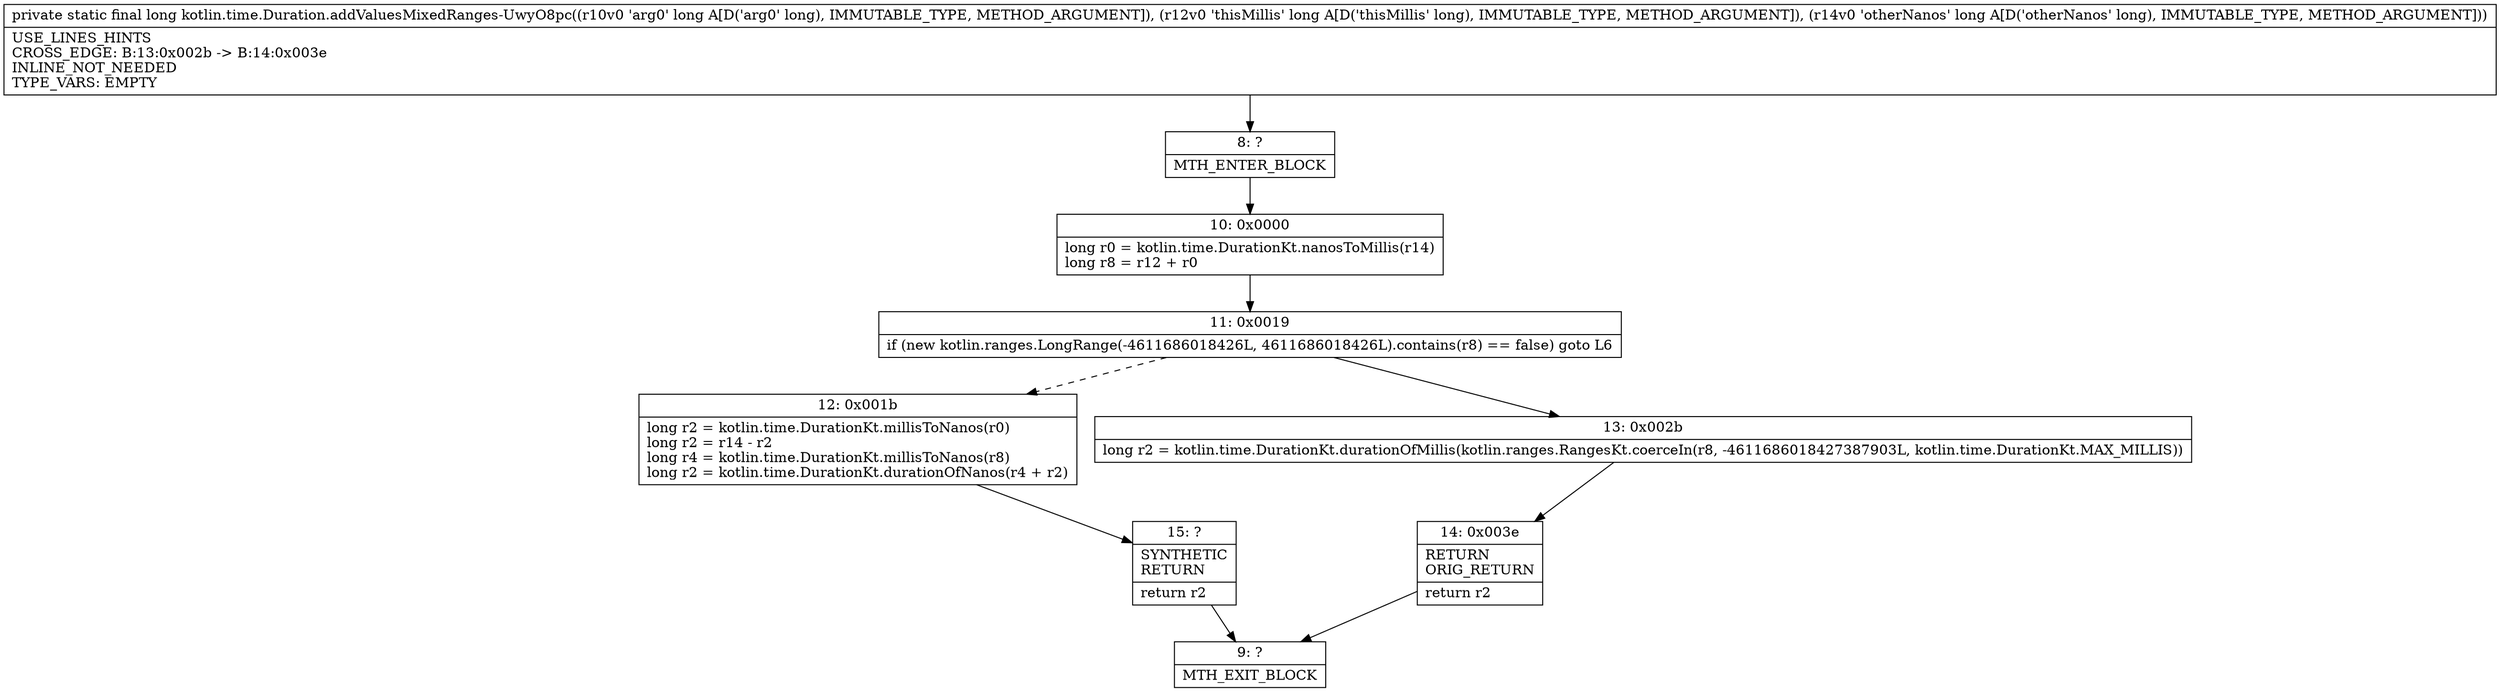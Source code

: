 digraph "CFG forkotlin.time.Duration.addValuesMixedRanges\-UwyO8pc(JJJ)J" {
Node_8 [shape=record,label="{8\:\ ?|MTH_ENTER_BLOCK\l}"];
Node_10 [shape=record,label="{10\:\ 0x0000|long r0 = kotlin.time.DurationKt.nanosToMillis(r14)\llong r8 = r12 + r0\l}"];
Node_11 [shape=record,label="{11\:\ 0x0019|if (new kotlin.ranges.LongRange(\-4611686018426L, 4611686018426L).contains(r8) == false) goto L6\l}"];
Node_12 [shape=record,label="{12\:\ 0x001b|long r2 = kotlin.time.DurationKt.millisToNanos(r0)\llong r2 = r14 \- r2\llong r4 = kotlin.time.DurationKt.millisToNanos(r8)\llong r2 = kotlin.time.DurationKt.durationOfNanos(r4 + r2)\l}"];
Node_15 [shape=record,label="{15\:\ ?|SYNTHETIC\lRETURN\l|return r2\l}"];
Node_9 [shape=record,label="{9\:\ ?|MTH_EXIT_BLOCK\l}"];
Node_13 [shape=record,label="{13\:\ 0x002b|long r2 = kotlin.time.DurationKt.durationOfMillis(kotlin.ranges.RangesKt.coerceIn(r8, \-4611686018427387903L, kotlin.time.DurationKt.MAX_MILLIS))\l}"];
Node_14 [shape=record,label="{14\:\ 0x003e|RETURN\lORIG_RETURN\l|return r2\l}"];
MethodNode[shape=record,label="{private static final long kotlin.time.Duration.addValuesMixedRanges\-UwyO8pc((r10v0 'arg0' long A[D('arg0' long), IMMUTABLE_TYPE, METHOD_ARGUMENT]), (r12v0 'thisMillis' long A[D('thisMillis' long), IMMUTABLE_TYPE, METHOD_ARGUMENT]), (r14v0 'otherNanos' long A[D('otherNanos' long), IMMUTABLE_TYPE, METHOD_ARGUMENT]))  | USE_LINES_HINTS\lCROSS_EDGE: B:13:0x002b \-\> B:14:0x003e\lINLINE_NOT_NEEDED\lTYPE_VARS: EMPTY\l}"];
MethodNode -> Node_8;Node_8 -> Node_10;
Node_10 -> Node_11;
Node_11 -> Node_12[style=dashed];
Node_11 -> Node_13;
Node_12 -> Node_15;
Node_15 -> Node_9;
Node_13 -> Node_14;
Node_14 -> Node_9;
}

